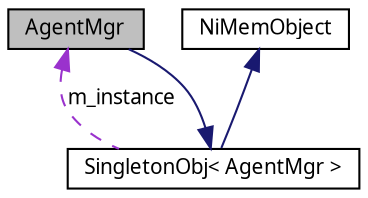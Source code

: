 digraph G
{
  bgcolor="transparent";
  edge [fontname="FreeSans.ttf",fontsize=10,labelfontname="FreeSans.ttf",labelfontsize=10];
  node [fontname="FreeSans.ttf",fontsize=10,shape=record];
  Node1 [label="AgentMgr",height=0.2,width=0.4,color="black", fillcolor="grey75", style="filled" fontcolor="black"];
  Node2 -> Node1 [dir=back,color="midnightblue",fontsize=10,style="solid",fontname="FreeSans.ttf"];
  Node2 [label="SingletonObj\< AgentMgr \>",height=0.2,width=0.4,color="black",URL="$class_singleton_obj.html"];
  Node3 -> Node2 [dir=back,color="midnightblue",fontsize=10,style="solid",fontname="FreeSans.ttf"];
  Node3 [label="NiMemObject",height=0.2,width=0.4,color="black",URL="$class_ni_mem_object.html"];
  Node1 -> Node2 [dir=back,color="darkorchid3",fontsize=10,style="dashed",label="m_instance",fontname="FreeSans.ttf"];
}

